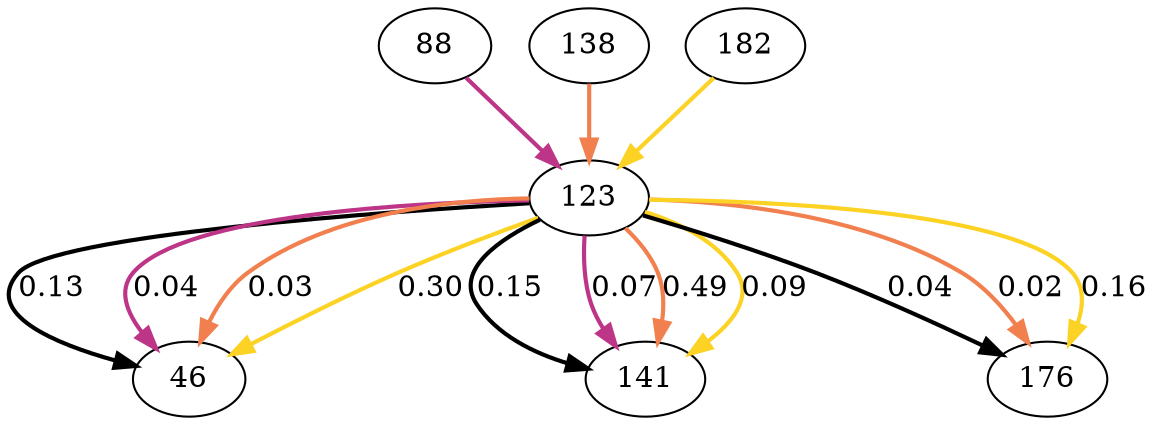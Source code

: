 digraph  {
88;
123;
46;
138;
182;
141;
176;
88 -> 123  [color="#bc3587", key=0, penwidth=2];
123 -> 46  [color=black, key=0, label="0.13", penwidth=2];
123 -> 46  [color="#bc3587", key=1, label="0.04", penwidth=2];
123 -> 46  [color="#f1804e", key=2, label="0.03", penwidth=2];
123 -> 46  [color="#fcd224", key=3, label="0.30", penwidth=2];
123 -> 141  [color=black, key=0, label="0.15", penwidth=2];
123 -> 141  [color="#bc3587", key=1, label="0.07", penwidth=2];
123 -> 141  [color="#f1804e", key=2, label="0.49", penwidth=2];
123 -> 141  [color="#fcd224", key=3, label="0.09", penwidth=2];
123 -> 176  [color=black, key=0, label="0.04", penwidth=2];
123 -> 176  [color="#f1804e", key=1, label="0.02", penwidth=2];
123 -> 176  [color="#fcd224", key=2, label="0.16", penwidth=2];
138 -> 123  [color="#f1804e", key=0, penwidth=2];
182 -> 123  [color="#fcd224", key=0, penwidth=2];
}
